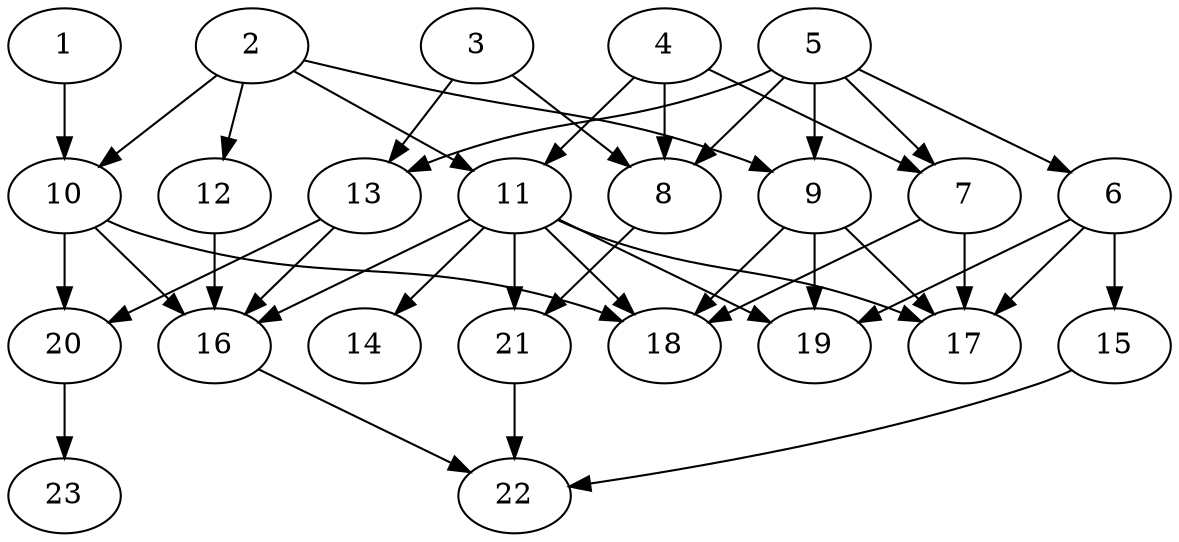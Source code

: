// DAG (tier=2-normal, mode=compute, n=23, ccr=0.351, fat=0.588, density=0.496, regular=0.454, jump=0.196, mindata=524288, maxdata=8388608)
// DAG automatically generated by daggen at Sun Aug 24 16:33:33 2025
// /home/ermia/Project/Environments/daggen/bin/daggen --dot --ccr 0.351 --fat 0.588 --regular 0.454 --density 0.496 --jump 0.196 --mindata 524288 --maxdata 8388608 -n 23 
digraph G {
  1 [size="18720067925120647168", alpha="0.17", expect_size="9360033962560323584"]
  1 -> 10 [size ="56402055790592"]
  2 [size="7966385417866995", alpha="0.19", expect_size="3983192708933497"]
  2 -> 9 [size ="254586543669248"]
  2 -> 10 [size ="254586543669248"]
  2 -> 11 [size ="254586543669248"]
  2 -> 12 [size ="254586543669248"]
  3 [size="303395089982288822272", alpha="0.07", expect_size="151697544991144411136"]
  3 -> 8 [size ="361212151857152"]
  3 -> 13 [size ="361212151857152"]
  4 [size="715591663986111744", alpha="0.02", expect_size="357795831993055872"]
  4 -> 7 [size ="479692851249152"]
  4 -> 8 [size ="479692851249152"]
  4 -> 11 [size ="479692851249152"]
  5 [size="4910968394311619", alpha="0.12", expect_size="2455484197155809"]
  5 -> 6 [size ="239654351667200"]
  5 -> 7 [size ="239654351667200"]
  5 -> 8 [size ="239654351667200"]
  5 -> 9 [size ="239654351667200"]
  5 -> 13 [size ="239654351667200"]
  6 [size="350285737719492509696", alpha="0.03", expect_size="175142868859746254848"]
  6 -> 15 [size ="397531569717248"]
  6 -> 17 [size ="397531569717248"]
  6 -> 19 [size ="397531569717248"]
  7 [size="4902741867805802496", alpha="0.11", expect_size="2451370933902901248"]
  7 -> 17 [size ="23087806414848"]
  7 -> 18 [size ="23087806414848"]
  8 [size="338811787357651468288", alpha="0.02", expect_size="169405893678825734144"]
  8 -> 21 [size ="388802451341312"]
  9 [size="656332787061780352", alpha="0.12", expect_size="328166393530890176"]
  9 -> 17 [size ="510886494076928"]
  9 -> 18 [size ="510886494076928"]
  9 -> 19 [size ="510886494076928"]
  10 [size="288123720302592000000", alpha="0.11", expect_size="144061860151296000000"]
  10 -> 16 [size ="348987064320000"]
  10 -> 18 [size ="348987064320000"]
  10 -> 20 [size ="348987064320000"]
  11 [size="17512478598227820544", alpha="0.04", expect_size="8756239299113910272"]
  11 -> 14 [size ="53949621075968"]
  11 -> 16 [size ="53949621075968"]
  11 -> 17 [size ="53949621075968"]
  11 -> 18 [size ="53949621075968"]
  11 -> 19 [size ="53949621075968"]
  11 -> 21 [size ="53949621075968"]
  12 [size="29692395070974590976", alpha="0.19", expect_size="14846197535487295488"]
  12 -> 16 [size ="76710263390208"]
  13 [size="110292128399283120", alpha="0.05", expect_size="55146064199641560"]
  13 -> 16 [size ="124792699092992"]
  13 -> 20 [size ="124792699092992"]
  14 [size="159041365185903776", alpha="0.09", expect_size="79520682592951888"]
  15 [size="1169966924178626048", alpha="0.15", expect_size="584983462089313024"]
  15 -> 22 [size ="496714855219200"]
  16 [size="180599732664532992", alpha="0.19", expect_size="90299866332266496"]
  16 -> 22 [size ="2556042412032"]
  17 [size="1224848854309922304", alpha="0.14", expect_size="612424427154961152"]
  18 [size="3003369279314688", alpha="0.18", expect_size="1501684639657344"]
  19 [size="544413096217858277376", alpha="0.06", expect_size="272206548108929138688"]
  20 [size="2936565083980074", alpha="0.17", expect_size="1468282541990037"]
  20 -> 23 [size ="110049175273472"]
  21 [size="114494472049091674112", alpha="0.17", expect_size="57247236024545837056"]
  21 -> 22 [size ="188630970662912"]
  22 [size="11341526980294512", alpha="0.13", expect_size="5670763490147256"]
  23 [size="21393824195903750144", alpha="0.06", expect_size="10696912097951875072"]
}